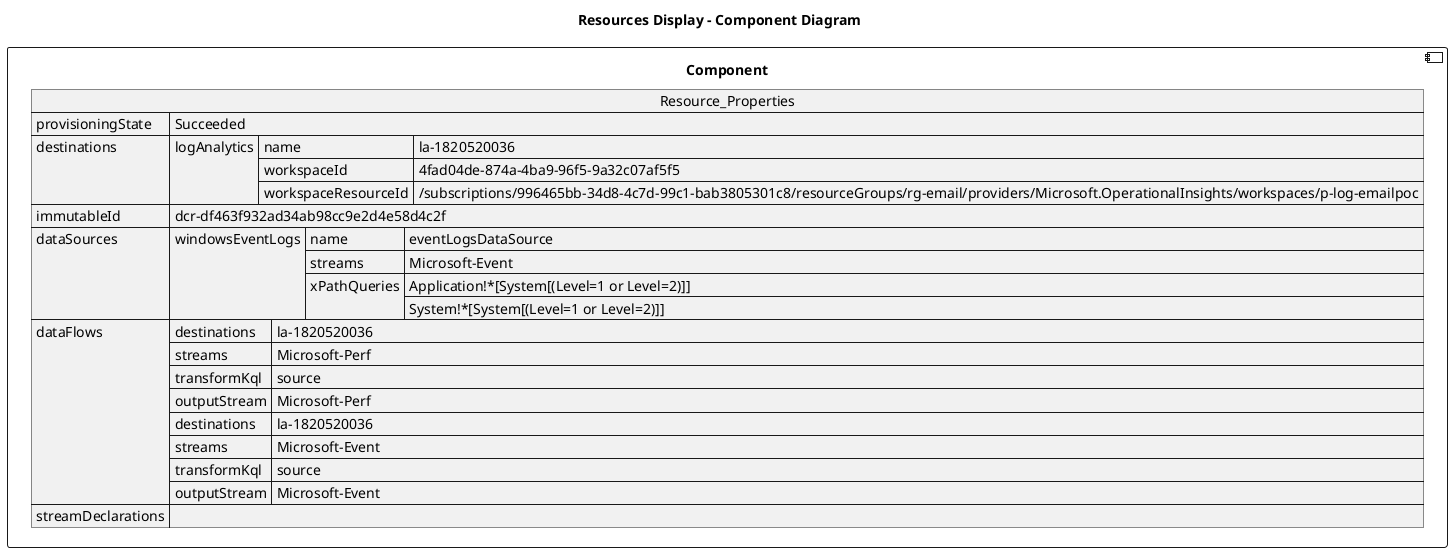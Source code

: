 @startuml

title Resources Display - Component Diagram

component Component {

json  Resource_Properties {
  "provisioningState": "Succeeded",
  "destinations": {
    "logAnalytics": [
      {
        "name": "la-1820520036",
        "workspaceId": "4fad04de-874a-4ba9-96f5-9a32c07af5f5",
        "workspaceResourceId": "/subscriptions/996465bb-34d8-4c7d-99c1-bab3805301c8/resourceGroups/rg-email/providers/Microsoft.OperationalInsights/workspaces/p-log-emailpoc"
      }
    ]
  },
  "immutableId": "dcr-df463f932ad34ab98cc9e2d4e58d4c2f",
  "dataSources": {
    "windowsEventLogs": [
      {
        "name": "eventLogsDataSource",
        "streams": [
          "Microsoft-Event"
        ],
        "xPathQueries": [
          "Application!*[System[(Level=1 or Level=2)]]",
          "System!*[System[(Level=1 or Level=2)]]"
        ]
      }
    ]
  },
  "dataFlows": [
    {
      "destinations": [
        "la-1820520036"
      ],
      "streams": [
        "Microsoft-Perf"
      ],
      "transformKql": "source",
      "outputStream": "Microsoft-Perf"
    },
    {
      "destinations": [
        "la-1820520036"
      ],
      "streams": [
        "Microsoft-Event"
      ],
      "transformKql": "source",
      "outputStream": "Microsoft-Event"
    }
  ],
  "streamDeclarations": {}
}
}
@enduml

